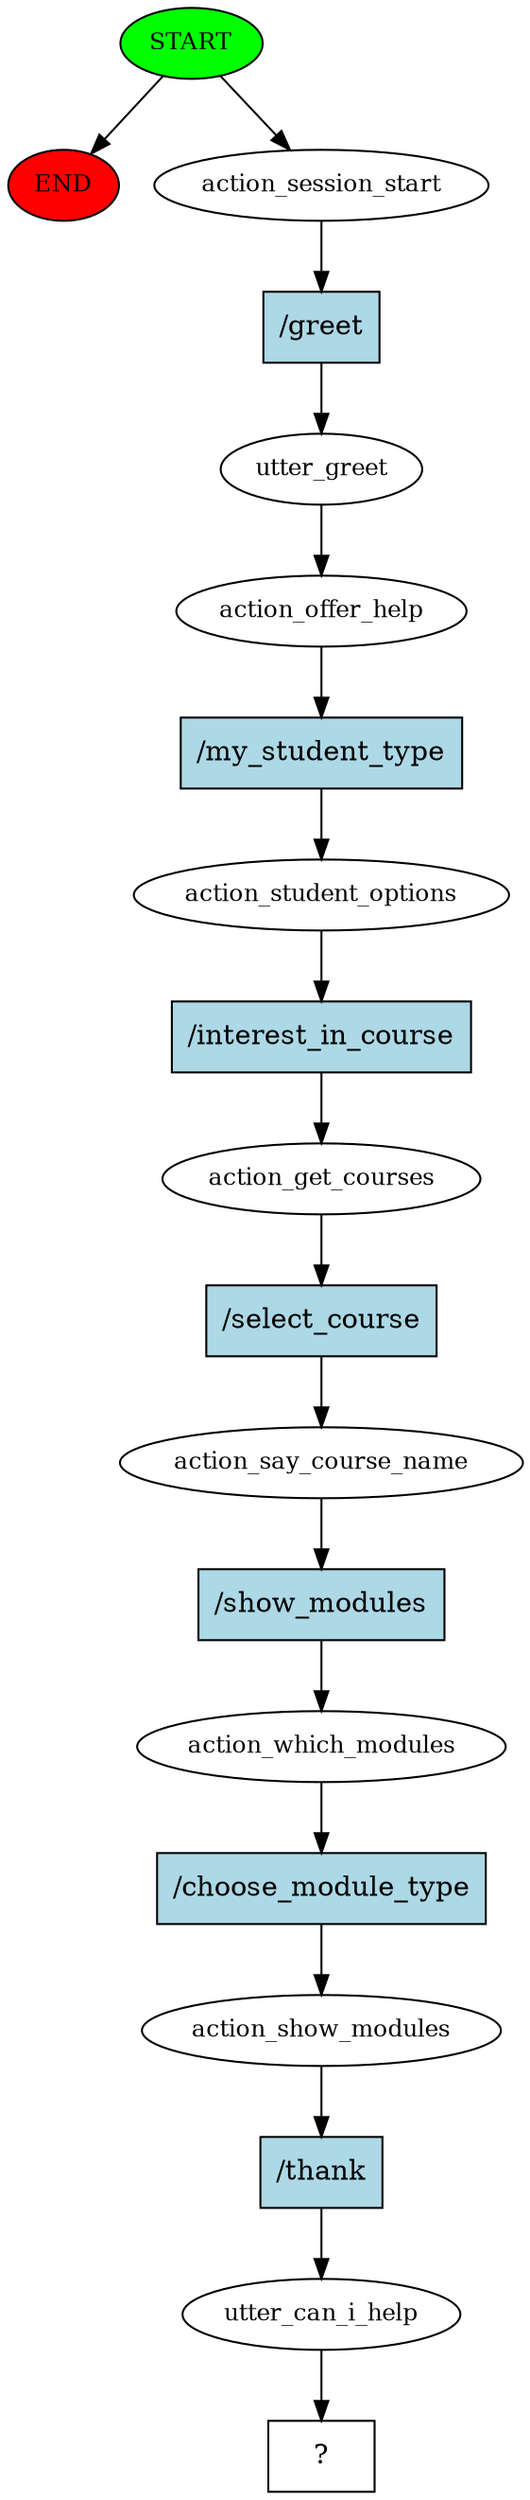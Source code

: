 digraph  {
0 [class="start active", fillcolor=green, fontsize=12, label=START, style=filled];
"-1" [class=end, fillcolor=red, fontsize=12, label=END, style=filled];
1 [class=active, fontsize=12, label=action_session_start];
2 [class=active, fontsize=12, label=utter_greet];
3 [class=active, fontsize=12, label=action_offer_help];
4 [class=active, fontsize=12, label=action_student_options];
5 [class=active, fontsize=12, label=action_get_courses];
6 [class=active, fontsize=12, label=action_say_course_name];
7 [class=active, fontsize=12, label=action_which_modules];
8 [class=active, fontsize=12, label=action_show_modules];
9 [class=active, fontsize=12, label=utter_can_i_help];
10 [class="intent dashed active", label="  ?  ", shape=rect];
11 [class="intent active", fillcolor=lightblue, label="/greet", shape=rect, style=filled];
12 [class="intent active", fillcolor=lightblue, label="/my_student_type", shape=rect, style=filled];
13 [class="intent active", fillcolor=lightblue, label="/interest_in_course", shape=rect, style=filled];
14 [class="intent active", fillcolor=lightblue, label="/select_course", shape=rect, style=filled];
15 [class="intent active", fillcolor=lightblue, label="/show_modules", shape=rect, style=filled];
16 [class="intent active", fillcolor=lightblue, label="/choose_module_type", shape=rect, style=filled];
17 [class="intent active", fillcolor=lightblue, label="/thank", shape=rect, style=filled];
0 -> "-1"  [class="", key=NONE, label=""];
0 -> 1  [class=active, key=NONE, label=""];
1 -> 11  [class=active, key=0];
2 -> 3  [class=active, key=NONE, label=""];
3 -> 12  [class=active, key=0];
4 -> 13  [class=active, key=0];
5 -> 14  [class=active, key=0];
6 -> 15  [class=active, key=0];
7 -> 16  [class=active, key=0];
8 -> 17  [class=active, key=0];
9 -> 10  [class=active, key=NONE, label=""];
11 -> 2  [class=active, key=0];
12 -> 4  [class=active, key=0];
13 -> 5  [class=active, key=0];
14 -> 6  [class=active, key=0];
15 -> 7  [class=active, key=0];
16 -> 8  [class=active, key=0];
17 -> 9  [class=active, key=0];
}

